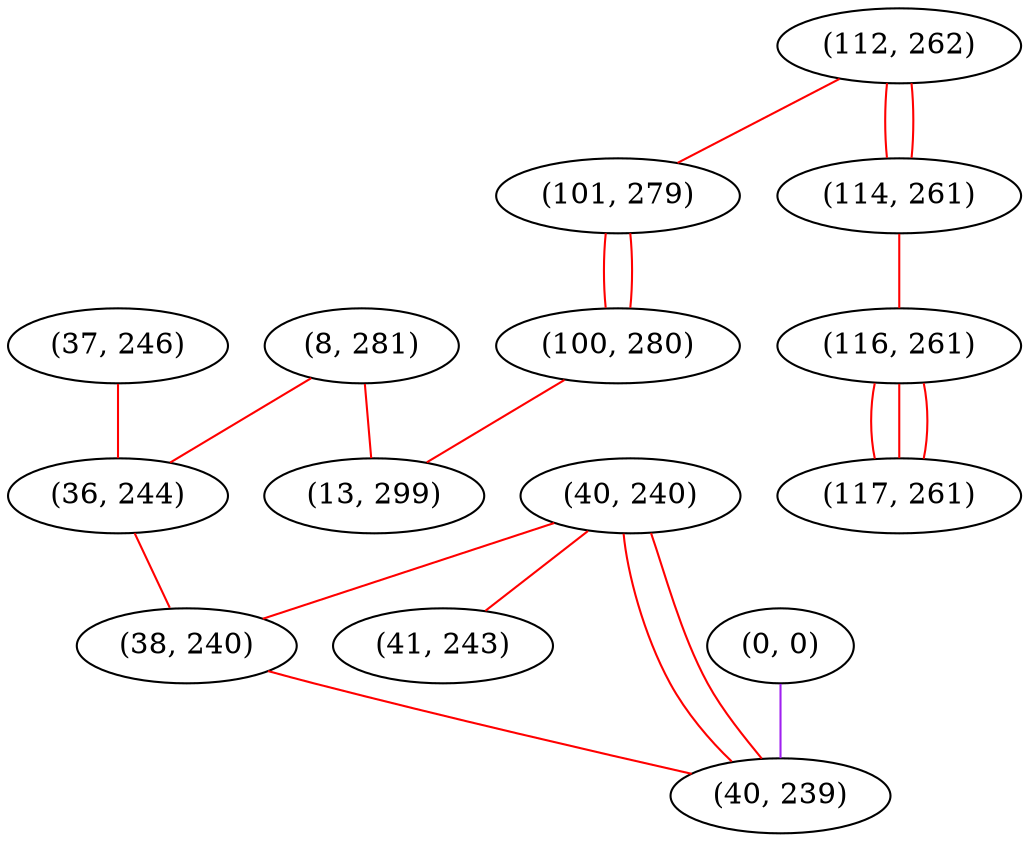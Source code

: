 graph "" {
"(8, 281)";
"(112, 262)";
"(101, 279)";
"(40, 240)";
"(114, 261)";
"(41, 243)";
"(116, 261)";
"(0, 0)";
"(117, 261)";
"(100, 280)";
"(37, 246)";
"(36, 244)";
"(38, 240)";
"(40, 239)";
"(13, 299)";
"(8, 281)" -- "(36, 244)"  [color=red, key=0, weight=1];
"(8, 281)" -- "(13, 299)"  [color=red, key=0, weight=1];
"(112, 262)" -- "(114, 261)"  [color=red, key=0, weight=1];
"(112, 262)" -- "(114, 261)"  [color=red, key=1, weight=1];
"(112, 262)" -- "(101, 279)"  [color=red, key=0, weight=1];
"(101, 279)" -- "(100, 280)"  [color=red, key=0, weight=1];
"(101, 279)" -- "(100, 280)"  [color=red, key=1, weight=1];
"(40, 240)" -- "(41, 243)"  [color=red, key=0, weight=1];
"(40, 240)" -- "(38, 240)"  [color=red, key=0, weight=1];
"(40, 240)" -- "(40, 239)"  [color=red, key=0, weight=1];
"(40, 240)" -- "(40, 239)"  [color=red, key=1, weight=1];
"(114, 261)" -- "(116, 261)"  [color=red, key=0, weight=1];
"(116, 261)" -- "(117, 261)"  [color=red, key=0, weight=1];
"(116, 261)" -- "(117, 261)"  [color=red, key=1, weight=1];
"(116, 261)" -- "(117, 261)"  [color=red, key=2, weight=1];
"(0, 0)" -- "(40, 239)"  [color=purple, key=0, weight=4];
"(100, 280)" -- "(13, 299)"  [color=red, key=0, weight=1];
"(37, 246)" -- "(36, 244)"  [color=red, key=0, weight=1];
"(36, 244)" -- "(38, 240)"  [color=red, key=0, weight=1];
"(38, 240)" -- "(40, 239)"  [color=red, key=0, weight=1];
}

